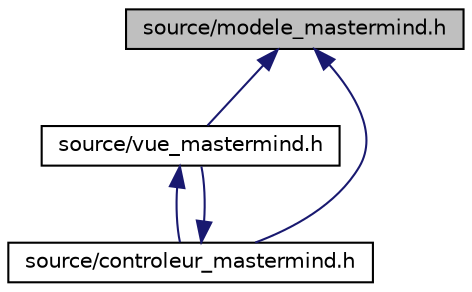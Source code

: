 digraph "source/modele_mastermind.h"
{
  edge [fontname="Helvetica",fontsize="10",labelfontname="Helvetica",labelfontsize="10"];
  node [fontname="Helvetica",fontsize="10",shape=record];
  Node2 [label="source/modele_mastermind.h",height=0.2,width=0.4,color="black", fillcolor="grey75", style="filled", fontcolor="black"];
  Node2 -> Node3 [dir="back",color="midnightblue",fontsize="10",style="solid",fontname="Helvetica"];
  Node3 [label="source/vue_mastermind.h",height=0.2,width=0.4,color="black", fillcolor="white", style="filled",URL="$vue__mastermind_8h.html",tooltip="Vue (pattern MVC) pour la gestion du jeu Mastermind. "];
  Node3 -> Node4 [dir="back",color="midnightblue",fontsize="10",style="solid",fontname="Helvetica"];
  Node4 [label="source/controleur_mastermind.h",height=0.2,width=0.4,color="black", fillcolor="white", style="filled",URL="$controleur__mastermind_8h.html",tooltip="Contrôleur (pattern MVC) pour la gestion du jeu Mastermind. "];
  Node4 -> Node3 [dir="back",color="midnightblue",fontsize="10",style="solid",fontname="Helvetica"];
  Node2 -> Node4 [dir="back",color="midnightblue",fontsize="10",style="solid",fontname="Helvetica"];
}
